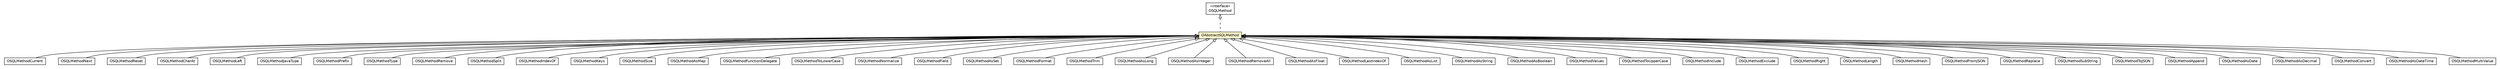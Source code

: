 #!/usr/local/bin/dot
#
# Class diagram 
# Generated by UMLGraph version R5_6-24-gf6e263 (http://www.umlgraph.org/)
#

digraph G {
	edge [fontname="Helvetica",fontsize=10,labelfontname="Helvetica",labelfontsize=10];
	node [fontname="Helvetica",fontsize=10,shape=plaintext];
	nodesep=0.25;
	ranksep=0.5;
	// com.orientechnologies.orient.core.sql.method.sequence.OSQLMethodCurrent
	c561738 [label=<<table title="com.orientechnologies.orient.core.sql.method.sequence.OSQLMethodCurrent" border="0" cellborder="1" cellspacing="0" cellpadding="2" port="p" href="../sequence/OSQLMethodCurrent.html">
		<tr><td><table border="0" cellspacing="0" cellpadding="1">
<tr><td align="center" balign="center"> OSQLMethodCurrent </td></tr>
		</table></td></tr>
		</table>>, URL="../sequence/OSQLMethodCurrent.html", fontname="Helvetica", fontcolor="black", fontsize=10.0];
	// com.orientechnologies.orient.core.sql.method.sequence.OSQLMethodNext
	c561739 [label=<<table title="com.orientechnologies.orient.core.sql.method.sequence.OSQLMethodNext" border="0" cellborder="1" cellspacing="0" cellpadding="2" port="p" href="../sequence/OSQLMethodNext.html">
		<tr><td><table border="0" cellspacing="0" cellpadding="1">
<tr><td align="center" balign="center"> OSQLMethodNext </td></tr>
		</table></td></tr>
		</table>>, URL="../sequence/OSQLMethodNext.html", fontname="Helvetica", fontcolor="black", fontsize=10.0];
	// com.orientechnologies.orient.core.sql.method.sequence.OSQLMethodReset
	c561740 [label=<<table title="com.orientechnologies.orient.core.sql.method.sequence.OSQLMethodReset" border="0" cellborder="1" cellspacing="0" cellpadding="2" port="p" href="../sequence/OSQLMethodReset.html">
		<tr><td><table border="0" cellspacing="0" cellpadding="1">
<tr><td align="center" balign="center"> OSQLMethodReset </td></tr>
		</table></td></tr>
		</table>>, URL="../sequence/OSQLMethodReset.html", fontname="Helvetica", fontcolor="black", fontsize=10.0];
	// com.orientechnologies.orient.core.sql.method.OSQLMethod
	c561742 [label=<<table title="com.orientechnologies.orient.core.sql.method.OSQLMethod" border="0" cellborder="1" cellspacing="0" cellpadding="2" port="p" href="../OSQLMethod.html">
		<tr><td><table border="0" cellspacing="0" cellpadding="1">
<tr><td align="center" balign="center"> &#171;interface&#187; </td></tr>
<tr><td align="center" balign="center"> OSQLMethod </td></tr>
		</table></td></tr>
		</table>>, URL="../OSQLMethod.html", fontname="Helvetica", fontcolor="black", fontsize=10.0];
	// com.orientechnologies.orient.core.sql.method.OSQLMethodCharAt
	c561744 [label=<<table title="com.orientechnologies.orient.core.sql.method.OSQLMethodCharAt" border="0" cellborder="1" cellspacing="0" cellpadding="2" port="p" href="../OSQLMethodCharAt.html">
		<tr><td><table border="0" cellspacing="0" cellpadding="1">
<tr><td align="center" balign="center"> OSQLMethodCharAt </td></tr>
		</table></td></tr>
		</table>>, URL="../OSQLMethodCharAt.html", fontname="Helvetica", fontcolor="black", fontsize=10.0];
	// com.orientechnologies.orient.core.sql.method.OSQLMethodLeft
	c561746 [label=<<table title="com.orientechnologies.orient.core.sql.method.OSQLMethodLeft" border="0" cellborder="1" cellspacing="0" cellpadding="2" port="p" href="../OSQLMethodLeft.html">
		<tr><td><table border="0" cellspacing="0" cellpadding="1">
<tr><td align="center" balign="center"> OSQLMethodLeft </td></tr>
		</table></td></tr>
		</table>>, URL="../OSQLMethodLeft.html", fontname="Helvetica", fontcolor="black", fontsize=10.0];
	// com.orientechnologies.orient.core.sql.method.misc.OSQLMethodJavaType
	c561747 [label=<<table title="com.orientechnologies.orient.core.sql.method.misc.OSQLMethodJavaType" border="0" cellborder="1" cellspacing="0" cellpadding="2" port="p" href="./OSQLMethodJavaType.html">
		<tr><td><table border="0" cellspacing="0" cellpadding="1">
<tr><td align="center" balign="center"> OSQLMethodJavaType </td></tr>
		</table></td></tr>
		</table>>, URL="./OSQLMethodJavaType.html", fontname="Helvetica", fontcolor="black", fontsize=10.0];
	// com.orientechnologies.orient.core.sql.method.misc.OSQLMethodPrefix
	c561748 [label=<<table title="com.orientechnologies.orient.core.sql.method.misc.OSQLMethodPrefix" border="0" cellborder="1" cellspacing="0" cellpadding="2" port="p" href="./OSQLMethodPrefix.html">
		<tr><td><table border="0" cellspacing="0" cellpadding="1">
<tr><td align="center" balign="center"> OSQLMethodPrefix </td></tr>
		</table></td></tr>
		</table>>, URL="./OSQLMethodPrefix.html", fontname="Helvetica", fontcolor="black", fontsize=10.0];
	// com.orientechnologies.orient.core.sql.method.misc.OSQLMethodType
	c561749 [label=<<table title="com.orientechnologies.orient.core.sql.method.misc.OSQLMethodType" border="0" cellborder="1" cellspacing="0" cellpadding="2" port="p" href="./OSQLMethodType.html">
		<tr><td><table border="0" cellspacing="0" cellpadding="1">
<tr><td align="center" balign="center"> OSQLMethodType </td></tr>
		</table></td></tr>
		</table>>, URL="./OSQLMethodType.html", fontname="Helvetica", fontcolor="black", fontsize=10.0];
	// com.orientechnologies.orient.core.sql.method.misc.OSQLMethodRemove
	c561750 [label=<<table title="com.orientechnologies.orient.core.sql.method.misc.OSQLMethodRemove" border="0" cellborder="1" cellspacing="0" cellpadding="2" port="p" href="./OSQLMethodRemove.html">
		<tr><td><table border="0" cellspacing="0" cellpadding="1">
<tr><td align="center" balign="center"> OSQLMethodRemove </td></tr>
		</table></td></tr>
		</table>>, URL="./OSQLMethodRemove.html", fontname="Helvetica", fontcolor="black", fontsize=10.0];
	// com.orientechnologies.orient.core.sql.method.misc.OSQLMethodSplit
	c561751 [label=<<table title="com.orientechnologies.orient.core.sql.method.misc.OSQLMethodSplit" border="0" cellborder="1" cellspacing="0" cellpadding="2" port="p" href="./OSQLMethodSplit.html">
		<tr><td><table border="0" cellspacing="0" cellpadding="1">
<tr><td align="center" balign="center"> OSQLMethodSplit </td></tr>
		</table></td></tr>
		</table>>, URL="./OSQLMethodSplit.html", fontname="Helvetica", fontcolor="black", fontsize=10.0];
	// com.orientechnologies.orient.core.sql.method.misc.OAbstractSQLMethod
	c561752 [label=<<table title="com.orientechnologies.orient.core.sql.method.misc.OAbstractSQLMethod" border="0" cellborder="1" cellspacing="0" cellpadding="2" port="p" bgcolor="lemonChiffon" href="./OAbstractSQLMethod.html">
		<tr><td><table border="0" cellspacing="0" cellpadding="1">
<tr><td align="center" balign="center"><font face="Helvetica-Oblique"> OAbstractSQLMethod </font></td></tr>
		</table></td></tr>
		</table>>, URL="./OAbstractSQLMethod.html", fontname="Helvetica", fontcolor="black", fontsize=10.0];
	// com.orientechnologies.orient.core.sql.method.misc.OSQLMethodIndexOf
	c561753 [label=<<table title="com.orientechnologies.orient.core.sql.method.misc.OSQLMethodIndexOf" border="0" cellborder="1" cellspacing="0" cellpadding="2" port="p" href="./OSQLMethodIndexOf.html">
		<tr><td><table border="0" cellspacing="0" cellpadding="1">
<tr><td align="center" balign="center"> OSQLMethodIndexOf </td></tr>
		</table></td></tr>
		</table>>, URL="./OSQLMethodIndexOf.html", fontname="Helvetica", fontcolor="black", fontsize=10.0];
	// com.orientechnologies.orient.core.sql.method.misc.OSQLMethodKeys
	c561754 [label=<<table title="com.orientechnologies.orient.core.sql.method.misc.OSQLMethodKeys" border="0" cellborder="1" cellspacing="0" cellpadding="2" port="p" href="./OSQLMethodKeys.html">
		<tr><td><table border="0" cellspacing="0" cellpadding="1">
<tr><td align="center" balign="center"> OSQLMethodKeys </td></tr>
		</table></td></tr>
		</table>>, URL="./OSQLMethodKeys.html", fontname="Helvetica", fontcolor="black", fontsize=10.0];
	// com.orientechnologies.orient.core.sql.method.misc.OSQLMethodSize
	c561755 [label=<<table title="com.orientechnologies.orient.core.sql.method.misc.OSQLMethodSize" border="0" cellborder="1" cellspacing="0" cellpadding="2" port="p" href="./OSQLMethodSize.html">
		<tr><td><table border="0" cellspacing="0" cellpadding="1">
<tr><td align="center" balign="center"> OSQLMethodSize </td></tr>
		</table></td></tr>
		</table>>, URL="./OSQLMethodSize.html", fontname="Helvetica", fontcolor="black", fontsize=10.0];
	// com.orientechnologies.orient.core.sql.method.misc.OSQLMethodAsMap
	c561756 [label=<<table title="com.orientechnologies.orient.core.sql.method.misc.OSQLMethodAsMap" border="0" cellborder="1" cellspacing="0" cellpadding="2" port="p" href="./OSQLMethodAsMap.html">
		<tr><td><table border="0" cellspacing="0" cellpadding="1">
<tr><td align="center" balign="center"> OSQLMethodAsMap </td></tr>
		</table></td></tr>
		</table>>, URL="./OSQLMethodAsMap.html", fontname="Helvetica", fontcolor="black", fontsize=10.0];
	// com.orientechnologies.orient.core.sql.method.misc.OSQLMethodFunctionDelegate
	c561757 [label=<<table title="com.orientechnologies.orient.core.sql.method.misc.OSQLMethodFunctionDelegate" border="0" cellborder="1" cellspacing="0" cellpadding="2" port="p" href="./OSQLMethodFunctionDelegate.html">
		<tr><td><table border="0" cellspacing="0" cellpadding="1">
<tr><td align="center" balign="center"> OSQLMethodFunctionDelegate </td></tr>
		</table></td></tr>
		</table>>, URL="./OSQLMethodFunctionDelegate.html", fontname="Helvetica", fontcolor="black", fontsize=10.0];
	// com.orientechnologies.orient.core.sql.method.misc.OSQLMethodToLowerCase
	c561758 [label=<<table title="com.orientechnologies.orient.core.sql.method.misc.OSQLMethodToLowerCase" border="0" cellborder="1" cellspacing="0" cellpadding="2" port="p" href="./OSQLMethodToLowerCase.html">
		<tr><td><table border="0" cellspacing="0" cellpadding="1">
<tr><td align="center" balign="center"> OSQLMethodToLowerCase </td></tr>
		</table></td></tr>
		</table>>, URL="./OSQLMethodToLowerCase.html", fontname="Helvetica", fontcolor="black", fontsize=10.0];
	// com.orientechnologies.orient.core.sql.method.misc.OSQLMethodNormalize
	c561759 [label=<<table title="com.orientechnologies.orient.core.sql.method.misc.OSQLMethodNormalize" border="0" cellborder="1" cellspacing="0" cellpadding="2" port="p" href="./OSQLMethodNormalize.html">
		<tr><td><table border="0" cellspacing="0" cellpadding="1">
<tr><td align="center" balign="center"> OSQLMethodNormalize </td></tr>
		</table></td></tr>
		</table>>, URL="./OSQLMethodNormalize.html", fontname="Helvetica", fontcolor="black", fontsize=10.0];
	// com.orientechnologies.orient.core.sql.method.misc.OSQLMethodField
	c561760 [label=<<table title="com.orientechnologies.orient.core.sql.method.misc.OSQLMethodField" border="0" cellborder="1" cellspacing="0" cellpadding="2" port="p" href="./OSQLMethodField.html">
		<tr><td><table border="0" cellspacing="0" cellpadding="1">
<tr><td align="center" balign="center"> OSQLMethodField </td></tr>
		</table></td></tr>
		</table>>, URL="./OSQLMethodField.html", fontname="Helvetica", fontcolor="black", fontsize=10.0];
	// com.orientechnologies.orient.core.sql.method.misc.OSQLMethodAsSet
	c561761 [label=<<table title="com.orientechnologies.orient.core.sql.method.misc.OSQLMethodAsSet" border="0" cellborder="1" cellspacing="0" cellpadding="2" port="p" href="./OSQLMethodAsSet.html">
		<tr><td><table border="0" cellspacing="0" cellpadding="1">
<tr><td align="center" balign="center"> OSQLMethodAsSet </td></tr>
		</table></td></tr>
		</table>>, URL="./OSQLMethodAsSet.html", fontname="Helvetica", fontcolor="black", fontsize=10.0];
	// com.orientechnologies.orient.core.sql.method.misc.OSQLMethodFormat
	c561762 [label=<<table title="com.orientechnologies.orient.core.sql.method.misc.OSQLMethodFormat" border="0" cellborder="1" cellspacing="0" cellpadding="2" port="p" href="./OSQLMethodFormat.html">
		<tr><td><table border="0" cellspacing="0" cellpadding="1">
<tr><td align="center" balign="center"> OSQLMethodFormat </td></tr>
		</table></td></tr>
		</table>>, URL="./OSQLMethodFormat.html", fontname="Helvetica", fontcolor="black", fontsize=10.0];
	// com.orientechnologies.orient.core.sql.method.misc.OSQLMethodTrim
	c561763 [label=<<table title="com.orientechnologies.orient.core.sql.method.misc.OSQLMethodTrim" border="0" cellborder="1" cellspacing="0" cellpadding="2" port="p" href="./OSQLMethodTrim.html">
		<tr><td><table border="0" cellspacing="0" cellpadding="1">
<tr><td align="center" balign="center"> OSQLMethodTrim </td></tr>
		</table></td></tr>
		</table>>, URL="./OSQLMethodTrim.html", fontname="Helvetica", fontcolor="black", fontsize=10.0];
	// com.orientechnologies.orient.core.sql.method.misc.OSQLMethodAsLong
	c561764 [label=<<table title="com.orientechnologies.orient.core.sql.method.misc.OSQLMethodAsLong" border="0" cellborder="1" cellspacing="0" cellpadding="2" port="p" href="./OSQLMethodAsLong.html">
		<tr><td><table border="0" cellspacing="0" cellpadding="1">
<tr><td align="center" balign="center"> OSQLMethodAsLong </td></tr>
		</table></td></tr>
		</table>>, URL="./OSQLMethodAsLong.html", fontname="Helvetica", fontcolor="black", fontsize=10.0];
	// com.orientechnologies.orient.core.sql.method.misc.OSQLMethodAsInteger
	c561765 [label=<<table title="com.orientechnologies.orient.core.sql.method.misc.OSQLMethodAsInteger" border="0" cellborder="1" cellspacing="0" cellpadding="2" port="p" href="./OSQLMethodAsInteger.html">
		<tr><td><table border="0" cellspacing="0" cellpadding="1">
<tr><td align="center" balign="center"> OSQLMethodAsInteger </td></tr>
		</table></td></tr>
		</table>>, URL="./OSQLMethodAsInteger.html", fontname="Helvetica", fontcolor="black", fontsize=10.0];
	// com.orientechnologies.orient.core.sql.method.misc.OSQLMethodRemoveAll
	c561766 [label=<<table title="com.orientechnologies.orient.core.sql.method.misc.OSQLMethodRemoveAll" border="0" cellborder="1" cellspacing="0" cellpadding="2" port="p" href="./OSQLMethodRemoveAll.html">
		<tr><td><table border="0" cellspacing="0" cellpadding="1">
<tr><td align="center" balign="center"> OSQLMethodRemoveAll </td></tr>
		</table></td></tr>
		</table>>, URL="./OSQLMethodRemoveAll.html", fontname="Helvetica", fontcolor="black", fontsize=10.0];
	// com.orientechnologies.orient.core.sql.method.misc.OSQLMethodAsFloat
	c561767 [label=<<table title="com.orientechnologies.orient.core.sql.method.misc.OSQLMethodAsFloat" border="0" cellborder="1" cellspacing="0" cellpadding="2" port="p" href="./OSQLMethodAsFloat.html">
		<tr><td><table border="0" cellspacing="0" cellpadding="1">
<tr><td align="center" balign="center"> OSQLMethodAsFloat </td></tr>
		</table></td></tr>
		</table>>, URL="./OSQLMethodAsFloat.html", fontname="Helvetica", fontcolor="black", fontsize=10.0];
	// com.orientechnologies.orient.core.sql.method.misc.OSQLMethodLastIndexOf
	c561768 [label=<<table title="com.orientechnologies.orient.core.sql.method.misc.OSQLMethodLastIndexOf" border="0" cellborder="1" cellspacing="0" cellpadding="2" port="p" href="./OSQLMethodLastIndexOf.html">
		<tr><td><table border="0" cellspacing="0" cellpadding="1">
<tr><td align="center" balign="center"> OSQLMethodLastIndexOf </td></tr>
		</table></td></tr>
		</table>>, URL="./OSQLMethodLastIndexOf.html", fontname="Helvetica", fontcolor="black", fontsize=10.0];
	// com.orientechnologies.orient.core.sql.method.misc.OSQLMethodAsList
	c561769 [label=<<table title="com.orientechnologies.orient.core.sql.method.misc.OSQLMethodAsList" border="0" cellborder="1" cellspacing="0" cellpadding="2" port="p" href="./OSQLMethodAsList.html">
		<tr><td><table border="0" cellspacing="0" cellpadding="1">
<tr><td align="center" balign="center"> OSQLMethodAsList </td></tr>
		</table></td></tr>
		</table>>, URL="./OSQLMethodAsList.html", fontname="Helvetica", fontcolor="black", fontsize=10.0];
	// com.orientechnologies.orient.core.sql.method.misc.OSQLMethodAsString
	c561770 [label=<<table title="com.orientechnologies.orient.core.sql.method.misc.OSQLMethodAsString" border="0" cellborder="1" cellspacing="0" cellpadding="2" port="p" href="./OSQLMethodAsString.html">
		<tr><td><table border="0" cellspacing="0" cellpadding="1">
<tr><td align="center" balign="center"> OSQLMethodAsString </td></tr>
		</table></td></tr>
		</table>>, URL="./OSQLMethodAsString.html", fontname="Helvetica", fontcolor="black", fontsize=10.0];
	// com.orientechnologies.orient.core.sql.method.misc.OSQLMethodAsBoolean
	c561771 [label=<<table title="com.orientechnologies.orient.core.sql.method.misc.OSQLMethodAsBoolean" border="0" cellborder="1" cellspacing="0" cellpadding="2" port="p" href="./OSQLMethodAsBoolean.html">
		<tr><td><table border="0" cellspacing="0" cellpadding="1">
<tr><td align="center" balign="center"> OSQLMethodAsBoolean </td></tr>
		</table></td></tr>
		</table>>, URL="./OSQLMethodAsBoolean.html", fontname="Helvetica", fontcolor="black", fontsize=10.0];
	// com.orientechnologies.orient.core.sql.method.misc.OSQLMethodValues
	c561772 [label=<<table title="com.orientechnologies.orient.core.sql.method.misc.OSQLMethodValues" border="0" cellborder="1" cellspacing="0" cellpadding="2" port="p" href="./OSQLMethodValues.html">
		<tr><td><table border="0" cellspacing="0" cellpadding="1">
<tr><td align="center" balign="center"> OSQLMethodValues </td></tr>
		</table></td></tr>
		</table>>, URL="./OSQLMethodValues.html", fontname="Helvetica", fontcolor="black", fontsize=10.0];
	// com.orientechnologies.orient.core.sql.method.misc.OSQLMethodToUpperCase
	c561773 [label=<<table title="com.orientechnologies.orient.core.sql.method.misc.OSQLMethodToUpperCase" border="0" cellborder="1" cellspacing="0" cellpadding="2" port="p" href="./OSQLMethodToUpperCase.html">
		<tr><td><table border="0" cellspacing="0" cellpadding="1">
<tr><td align="center" balign="center"> OSQLMethodToUpperCase </td></tr>
		</table></td></tr>
		</table>>, URL="./OSQLMethodToUpperCase.html", fontname="Helvetica", fontcolor="black", fontsize=10.0];
	// com.orientechnologies.orient.core.sql.functions.misc.OSQLMethodInclude
	c561785 [label=<<table title="com.orientechnologies.orient.core.sql.functions.misc.OSQLMethodInclude" border="0" cellborder="1" cellspacing="0" cellpadding="2" port="p" href="../../functions/misc/OSQLMethodInclude.html">
		<tr><td><table border="0" cellspacing="0" cellpadding="1">
<tr><td align="center" balign="center"> OSQLMethodInclude </td></tr>
		</table></td></tr>
		</table>>, URL="../../functions/misc/OSQLMethodInclude.html", fontname="Helvetica", fontcolor="black", fontsize=10.0];
	// com.orientechnologies.orient.core.sql.functions.misc.OSQLMethodExclude
	c561791 [label=<<table title="com.orientechnologies.orient.core.sql.functions.misc.OSQLMethodExclude" border="0" cellborder="1" cellspacing="0" cellpadding="2" port="p" href="../../functions/misc/OSQLMethodExclude.html">
		<tr><td><table border="0" cellspacing="0" cellpadding="1">
<tr><td align="center" balign="center"> OSQLMethodExclude </td></tr>
		</table></td></tr>
		</table>>, URL="../../functions/misc/OSQLMethodExclude.html", fontname="Helvetica", fontcolor="black", fontsize=10.0];
	// com.orientechnologies.orient.core.sql.functions.text.OSQLMethodRight
	c561795 [label=<<table title="com.orientechnologies.orient.core.sql.functions.text.OSQLMethodRight" border="0" cellborder="1" cellspacing="0" cellpadding="2" port="p" href="../../functions/text/OSQLMethodRight.html">
		<tr><td><table border="0" cellspacing="0" cellpadding="1">
<tr><td align="center" balign="center"> OSQLMethodRight </td></tr>
		</table></td></tr>
		</table>>, URL="../../functions/text/OSQLMethodRight.html", fontname="Helvetica", fontcolor="black", fontsize=10.0];
	// com.orientechnologies.orient.core.sql.functions.text.OSQLMethodLength
	c561796 [label=<<table title="com.orientechnologies.orient.core.sql.functions.text.OSQLMethodLength" border="0" cellborder="1" cellspacing="0" cellpadding="2" port="p" href="../../functions/text/OSQLMethodLength.html">
		<tr><td><table border="0" cellspacing="0" cellpadding="1">
<tr><td align="center" balign="center"> OSQLMethodLength </td></tr>
		</table></td></tr>
		</table>>, URL="../../functions/text/OSQLMethodLength.html", fontname="Helvetica", fontcolor="black", fontsize=10.0];
	// com.orientechnologies.orient.core.sql.functions.text.OSQLMethodHash
	c561798 [label=<<table title="com.orientechnologies.orient.core.sql.functions.text.OSQLMethodHash" border="0" cellborder="1" cellspacing="0" cellpadding="2" port="p" href="../../functions/text/OSQLMethodHash.html">
		<tr><td><table border="0" cellspacing="0" cellpadding="1">
<tr><td align="center" balign="center"> OSQLMethodHash </td></tr>
		</table></td></tr>
		</table>>, URL="../../functions/text/OSQLMethodHash.html", fontname="Helvetica", fontcolor="black", fontsize=10.0];
	// com.orientechnologies.orient.core.sql.functions.text.OSQLMethodFromJSON
	c561800 [label=<<table title="com.orientechnologies.orient.core.sql.functions.text.OSQLMethodFromJSON" border="0" cellborder="1" cellspacing="0" cellpadding="2" port="p" href="../../functions/text/OSQLMethodFromJSON.html">
		<tr><td><table border="0" cellspacing="0" cellpadding="1">
<tr><td align="center" balign="center"> OSQLMethodFromJSON </td></tr>
		</table></td></tr>
		</table>>, URL="../../functions/text/OSQLMethodFromJSON.html", fontname="Helvetica", fontcolor="black", fontsize=10.0];
	// com.orientechnologies.orient.core.sql.functions.text.OSQLMethodReplace
	c561801 [label=<<table title="com.orientechnologies.orient.core.sql.functions.text.OSQLMethodReplace" border="0" cellborder="1" cellspacing="0" cellpadding="2" port="p" href="../../functions/text/OSQLMethodReplace.html">
		<tr><td><table border="0" cellspacing="0" cellpadding="1">
<tr><td align="center" balign="center"> OSQLMethodReplace </td></tr>
		</table></td></tr>
		</table>>, URL="../../functions/text/OSQLMethodReplace.html", fontname="Helvetica", fontcolor="black", fontsize=10.0];
	// com.orientechnologies.orient.core.sql.functions.text.OSQLMethodSubString
	c561802 [label=<<table title="com.orientechnologies.orient.core.sql.functions.text.OSQLMethodSubString" border="0" cellborder="1" cellspacing="0" cellpadding="2" port="p" href="../../functions/text/OSQLMethodSubString.html">
		<tr><td><table border="0" cellspacing="0" cellpadding="1">
<tr><td align="center" balign="center"> OSQLMethodSubString </td></tr>
		</table></td></tr>
		</table>>, URL="../../functions/text/OSQLMethodSubString.html", fontname="Helvetica", fontcolor="black", fontsize=10.0];
	// com.orientechnologies.orient.core.sql.functions.text.OSQLMethodToJSON
	c561803 [label=<<table title="com.orientechnologies.orient.core.sql.functions.text.OSQLMethodToJSON" border="0" cellborder="1" cellspacing="0" cellpadding="2" port="p" href="../../functions/text/OSQLMethodToJSON.html">
		<tr><td><table border="0" cellspacing="0" cellpadding="1">
<tr><td align="center" balign="center"> OSQLMethodToJSON </td></tr>
		</table></td></tr>
		</table>>, URL="../../functions/text/OSQLMethodToJSON.html", fontname="Helvetica", fontcolor="black", fontsize=10.0];
	// com.orientechnologies.orient.core.sql.functions.text.OSQLMethodAppend
	c561804 [label=<<table title="com.orientechnologies.orient.core.sql.functions.text.OSQLMethodAppend" border="0" cellborder="1" cellspacing="0" cellpadding="2" port="p" href="../../functions/text/OSQLMethodAppend.html">
		<tr><td><table border="0" cellspacing="0" cellpadding="1">
<tr><td align="center" balign="center"> OSQLMethodAppend </td></tr>
		</table></td></tr>
		</table>>, URL="../../functions/text/OSQLMethodAppend.html", fontname="Helvetica", fontcolor="black", fontsize=10.0];
	// com.orientechnologies.orient.core.sql.functions.conversion.OSQLMethodAsDate
	c561805 [label=<<table title="com.orientechnologies.orient.core.sql.functions.conversion.OSQLMethodAsDate" border="0" cellborder="1" cellspacing="0" cellpadding="2" port="p" href="../../functions/conversion/OSQLMethodAsDate.html">
		<tr><td><table border="0" cellspacing="0" cellpadding="1">
<tr><td align="center" balign="center"> OSQLMethodAsDate </td></tr>
		</table></td></tr>
		</table>>, URL="../../functions/conversion/OSQLMethodAsDate.html", fontname="Helvetica", fontcolor="black", fontsize=10.0];
	// com.orientechnologies.orient.core.sql.functions.conversion.OSQLMethodAsDecimal
	c561806 [label=<<table title="com.orientechnologies.orient.core.sql.functions.conversion.OSQLMethodAsDecimal" border="0" cellborder="1" cellspacing="0" cellpadding="2" port="p" href="../../functions/conversion/OSQLMethodAsDecimal.html">
		<tr><td><table border="0" cellspacing="0" cellpadding="1">
<tr><td align="center" balign="center"> OSQLMethodAsDecimal </td></tr>
		</table></td></tr>
		</table>>, URL="../../functions/conversion/OSQLMethodAsDecimal.html", fontname="Helvetica", fontcolor="black", fontsize=10.0];
	// com.orientechnologies.orient.core.sql.functions.conversion.OSQLMethodConvert
	c561807 [label=<<table title="com.orientechnologies.orient.core.sql.functions.conversion.OSQLMethodConvert" border="0" cellborder="1" cellspacing="0" cellpadding="2" port="p" href="../../functions/conversion/OSQLMethodConvert.html">
		<tr><td><table border="0" cellspacing="0" cellpadding="1">
<tr><td align="center" balign="center"> OSQLMethodConvert </td></tr>
		</table></td></tr>
		</table>>, URL="../../functions/conversion/OSQLMethodConvert.html", fontname="Helvetica", fontcolor="black", fontsize=10.0];
	// com.orientechnologies.orient.core.sql.functions.conversion.OSQLMethodAsDateTime
	c561808 [label=<<table title="com.orientechnologies.orient.core.sql.functions.conversion.OSQLMethodAsDateTime" border="0" cellborder="1" cellspacing="0" cellpadding="2" port="p" href="../../functions/conversion/OSQLMethodAsDateTime.html">
		<tr><td><table border="0" cellspacing="0" cellpadding="1">
<tr><td align="center" balign="center"> OSQLMethodAsDateTime </td></tr>
		</table></td></tr>
		</table>>, URL="../../functions/conversion/OSQLMethodAsDateTime.html", fontname="Helvetica", fontcolor="black", fontsize=10.0];
	// com.orientechnologies.orient.core.sql.functions.coll.OSQLMethodMultiValue
	c561811 [label=<<table title="com.orientechnologies.orient.core.sql.functions.coll.OSQLMethodMultiValue" border="0" cellborder="1" cellspacing="0" cellpadding="2" port="p" href="../../functions/coll/OSQLMethodMultiValue.html">
		<tr><td><table border="0" cellspacing="0" cellpadding="1">
<tr><td align="center" balign="center"> OSQLMethodMultiValue </td></tr>
		</table></td></tr>
		</table>>, URL="../../functions/coll/OSQLMethodMultiValue.html", fontname="Helvetica", fontcolor="black", fontsize=10.0];
	//com.orientechnologies.orient.core.sql.method.sequence.OSQLMethodCurrent extends com.orientechnologies.orient.core.sql.method.misc.OAbstractSQLMethod
	c561752:p -> c561738:p [dir=back,arrowtail=empty];
	//com.orientechnologies.orient.core.sql.method.sequence.OSQLMethodNext extends com.orientechnologies.orient.core.sql.method.misc.OAbstractSQLMethod
	c561752:p -> c561739:p [dir=back,arrowtail=empty];
	//com.orientechnologies.orient.core.sql.method.sequence.OSQLMethodReset extends com.orientechnologies.orient.core.sql.method.misc.OAbstractSQLMethod
	c561752:p -> c561740:p [dir=back,arrowtail=empty];
	//com.orientechnologies.orient.core.sql.method.OSQLMethodCharAt extends com.orientechnologies.orient.core.sql.method.misc.OAbstractSQLMethod
	c561752:p -> c561744:p [dir=back,arrowtail=empty];
	//com.orientechnologies.orient.core.sql.method.OSQLMethodLeft extends com.orientechnologies.orient.core.sql.method.misc.OAbstractSQLMethod
	c561752:p -> c561746:p [dir=back,arrowtail=empty];
	//com.orientechnologies.orient.core.sql.method.misc.OSQLMethodJavaType extends com.orientechnologies.orient.core.sql.method.misc.OAbstractSQLMethod
	c561752:p -> c561747:p [dir=back,arrowtail=empty];
	//com.orientechnologies.orient.core.sql.method.misc.OSQLMethodPrefix extends com.orientechnologies.orient.core.sql.method.misc.OAbstractSQLMethod
	c561752:p -> c561748:p [dir=back,arrowtail=empty];
	//com.orientechnologies.orient.core.sql.method.misc.OSQLMethodType extends com.orientechnologies.orient.core.sql.method.misc.OAbstractSQLMethod
	c561752:p -> c561749:p [dir=back,arrowtail=empty];
	//com.orientechnologies.orient.core.sql.method.misc.OSQLMethodRemove extends com.orientechnologies.orient.core.sql.method.misc.OAbstractSQLMethod
	c561752:p -> c561750:p [dir=back,arrowtail=empty];
	//com.orientechnologies.orient.core.sql.method.misc.OSQLMethodSplit extends com.orientechnologies.orient.core.sql.method.misc.OAbstractSQLMethod
	c561752:p -> c561751:p [dir=back,arrowtail=empty];
	//com.orientechnologies.orient.core.sql.method.misc.OAbstractSQLMethod implements com.orientechnologies.orient.core.sql.method.OSQLMethod
	c561742:p -> c561752:p [dir=back,arrowtail=empty,style=dashed];
	//com.orientechnologies.orient.core.sql.method.misc.OSQLMethodIndexOf extends com.orientechnologies.orient.core.sql.method.misc.OAbstractSQLMethod
	c561752:p -> c561753:p [dir=back,arrowtail=empty];
	//com.orientechnologies.orient.core.sql.method.misc.OSQLMethodKeys extends com.orientechnologies.orient.core.sql.method.misc.OAbstractSQLMethod
	c561752:p -> c561754:p [dir=back,arrowtail=empty];
	//com.orientechnologies.orient.core.sql.method.misc.OSQLMethodSize extends com.orientechnologies.orient.core.sql.method.misc.OAbstractSQLMethod
	c561752:p -> c561755:p [dir=back,arrowtail=empty];
	//com.orientechnologies.orient.core.sql.method.misc.OSQLMethodAsMap extends com.orientechnologies.orient.core.sql.method.misc.OAbstractSQLMethod
	c561752:p -> c561756:p [dir=back,arrowtail=empty];
	//com.orientechnologies.orient.core.sql.method.misc.OSQLMethodFunctionDelegate extends com.orientechnologies.orient.core.sql.method.misc.OAbstractSQLMethod
	c561752:p -> c561757:p [dir=back,arrowtail=empty];
	//com.orientechnologies.orient.core.sql.method.misc.OSQLMethodToLowerCase extends com.orientechnologies.orient.core.sql.method.misc.OAbstractSQLMethod
	c561752:p -> c561758:p [dir=back,arrowtail=empty];
	//com.orientechnologies.orient.core.sql.method.misc.OSQLMethodNormalize extends com.orientechnologies.orient.core.sql.method.misc.OAbstractSQLMethod
	c561752:p -> c561759:p [dir=back,arrowtail=empty];
	//com.orientechnologies.orient.core.sql.method.misc.OSQLMethodField extends com.orientechnologies.orient.core.sql.method.misc.OAbstractSQLMethod
	c561752:p -> c561760:p [dir=back,arrowtail=empty];
	//com.orientechnologies.orient.core.sql.method.misc.OSQLMethodAsSet extends com.orientechnologies.orient.core.sql.method.misc.OAbstractSQLMethod
	c561752:p -> c561761:p [dir=back,arrowtail=empty];
	//com.orientechnologies.orient.core.sql.method.misc.OSQLMethodFormat extends com.orientechnologies.orient.core.sql.method.misc.OAbstractSQLMethod
	c561752:p -> c561762:p [dir=back,arrowtail=empty];
	//com.orientechnologies.orient.core.sql.method.misc.OSQLMethodTrim extends com.orientechnologies.orient.core.sql.method.misc.OAbstractSQLMethod
	c561752:p -> c561763:p [dir=back,arrowtail=empty];
	//com.orientechnologies.orient.core.sql.method.misc.OSQLMethodAsLong extends com.orientechnologies.orient.core.sql.method.misc.OAbstractSQLMethod
	c561752:p -> c561764:p [dir=back,arrowtail=empty];
	//com.orientechnologies.orient.core.sql.method.misc.OSQLMethodAsInteger extends com.orientechnologies.orient.core.sql.method.misc.OAbstractSQLMethod
	c561752:p -> c561765:p [dir=back,arrowtail=empty];
	//com.orientechnologies.orient.core.sql.method.misc.OSQLMethodRemoveAll extends com.orientechnologies.orient.core.sql.method.misc.OAbstractSQLMethod
	c561752:p -> c561766:p [dir=back,arrowtail=empty];
	//com.orientechnologies.orient.core.sql.method.misc.OSQLMethodAsFloat extends com.orientechnologies.orient.core.sql.method.misc.OAbstractSQLMethod
	c561752:p -> c561767:p [dir=back,arrowtail=empty];
	//com.orientechnologies.orient.core.sql.method.misc.OSQLMethodLastIndexOf extends com.orientechnologies.orient.core.sql.method.misc.OAbstractSQLMethod
	c561752:p -> c561768:p [dir=back,arrowtail=empty];
	//com.orientechnologies.orient.core.sql.method.misc.OSQLMethodAsList extends com.orientechnologies.orient.core.sql.method.misc.OAbstractSQLMethod
	c561752:p -> c561769:p [dir=back,arrowtail=empty];
	//com.orientechnologies.orient.core.sql.method.misc.OSQLMethodAsString extends com.orientechnologies.orient.core.sql.method.misc.OAbstractSQLMethod
	c561752:p -> c561770:p [dir=back,arrowtail=empty];
	//com.orientechnologies.orient.core.sql.method.misc.OSQLMethodAsBoolean extends com.orientechnologies.orient.core.sql.method.misc.OAbstractSQLMethod
	c561752:p -> c561771:p [dir=back,arrowtail=empty];
	//com.orientechnologies.orient.core.sql.method.misc.OSQLMethodValues extends com.orientechnologies.orient.core.sql.method.misc.OAbstractSQLMethod
	c561752:p -> c561772:p [dir=back,arrowtail=empty];
	//com.orientechnologies.orient.core.sql.method.misc.OSQLMethodToUpperCase extends com.orientechnologies.orient.core.sql.method.misc.OAbstractSQLMethod
	c561752:p -> c561773:p [dir=back,arrowtail=empty];
	//com.orientechnologies.orient.core.sql.functions.misc.OSQLMethodInclude extends com.orientechnologies.orient.core.sql.method.misc.OAbstractSQLMethod
	c561752:p -> c561785:p [dir=back,arrowtail=empty];
	//com.orientechnologies.orient.core.sql.functions.misc.OSQLMethodExclude extends com.orientechnologies.orient.core.sql.method.misc.OAbstractSQLMethod
	c561752:p -> c561791:p [dir=back,arrowtail=empty];
	//com.orientechnologies.orient.core.sql.functions.text.OSQLMethodRight extends com.orientechnologies.orient.core.sql.method.misc.OAbstractSQLMethod
	c561752:p -> c561795:p [dir=back,arrowtail=empty];
	//com.orientechnologies.orient.core.sql.functions.text.OSQLMethodLength extends com.orientechnologies.orient.core.sql.method.misc.OAbstractSQLMethod
	c561752:p -> c561796:p [dir=back,arrowtail=empty];
	//com.orientechnologies.orient.core.sql.functions.text.OSQLMethodHash extends com.orientechnologies.orient.core.sql.method.misc.OAbstractSQLMethod
	c561752:p -> c561798:p [dir=back,arrowtail=empty];
	//com.orientechnologies.orient.core.sql.functions.text.OSQLMethodFromJSON extends com.orientechnologies.orient.core.sql.method.misc.OAbstractSQLMethod
	c561752:p -> c561800:p [dir=back,arrowtail=empty];
	//com.orientechnologies.orient.core.sql.functions.text.OSQLMethodReplace extends com.orientechnologies.orient.core.sql.method.misc.OAbstractSQLMethod
	c561752:p -> c561801:p [dir=back,arrowtail=empty];
	//com.orientechnologies.orient.core.sql.functions.text.OSQLMethodSubString extends com.orientechnologies.orient.core.sql.method.misc.OAbstractSQLMethod
	c561752:p -> c561802:p [dir=back,arrowtail=empty];
	//com.orientechnologies.orient.core.sql.functions.text.OSQLMethodToJSON extends com.orientechnologies.orient.core.sql.method.misc.OAbstractSQLMethod
	c561752:p -> c561803:p [dir=back,arrowtail=empty];
	//com.orientechnologies.orient.core.sql.functions.text.OSQLMethodAppend extends com.orientechnologies.orient.core.sql.method.misc.OAbstractSQLMethod
	c561752:p -> c561804:p [dir=back,arrowtail=empty];
	//com.orientechnologies.orient.core.sql.functions.conversion.OSQLMethodAsDate extends com.orientechnologies.orient.core.sql.method.misc.OAbstractSQLMethod
	c561752:p -> c561805:p [dir=back,arrowtail=empty];
	//com.orientechnologies.orient.core.sql.functions.conversion.OSQLMethodAsDecimal extends com.orientechnologies.orient.core.sql.method.misc.OAbstractSQLMethod
	c561752:p -> c561806:p [dir=back,arrowtail=empty];
	//com.orientechnologies.orient.core.sql.functions.conversion.OSQLMethodConvert extends com.orientechnologies.orient.core.sql.method.misc.OAbstractSQLMethod
	c561752:p -> c561807:p [dir=back,arrowtail=empty];
	//com.orientechnologies.orient.core.sql.functions.conversion.OSQLMethodAsDateTime extends com.orientechnologies.orient.core.sql.method.misc.OAbstractSQLMethod
	c561752:p -> c561808:p [dir=back,arrowtail=empty];
	//com.orientechnologies.orient.core.sql.functions.coll.OSQLMethodMultiValue extends com.orientechnologies.orient.core.sql.method.misc.OAbstractSQLMethod
	c561752:p -> c561811:p [dir=back,arrowtail=empty];
}

